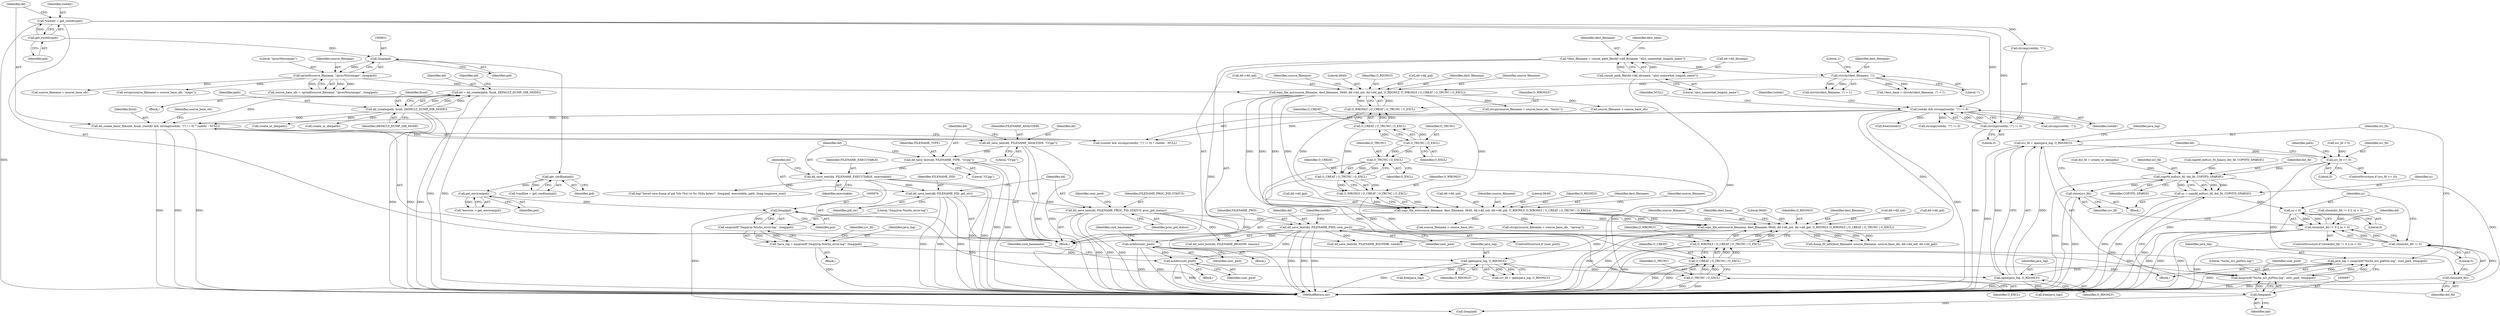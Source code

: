 digraph "0_abrt_17cb66b13997b0159b4253b3f5722db79f476d68@API" {
"1000999" [label="(Call,src_fd = open(java_log, O_RDONLY))"];
"1001001" [label="(Call,open(java_log, O_RDONLY))"];
"1000991" [label="(Call,java_log = xasprintf(\"%s/hs_err_pid%lu.log\", user_pwd, (long)pid))"];
"1000993" [label="(Call,xasprintf(\"%s/hs_err_pid%lu.log\", user_pwd, (long)pid))"];
"1000788" [label="(Call,dd_save_text(dd, FILENAME_PWD, user_pwd))"];
"1000782" [label="(Call,dd_save_text(dd, FILENAME_PROC_PID_STATUS, proc_pid_status))"];
"1000778" [label="(Call,dd_save_text(dd, FILENAME_PID, pid_str))"];
"1000774" [label="(Call,dd_save_text(dd, FILENAME_EXECUTABLE, executable))"];
"1000770" [label="(Call,dd_save_text(dd, FILENAME_TYPE, \"CCpp\"))"];
"1000766" [label="(Call,dd_save_text(dd, FILENAME_ANALYZER, \"CCpp\"))"];
"1000630" [label="(Call,dd_create_basic_files(dd, fsuid, (rootdir && strcmp(rootdir, \"/\") != 0) ? rootdir : NULL))"];
"1000616" [label="(Call,dd = dd_create(path, fsuid, DEFAULT_DUMP_DIR_MODE))"];
"1000618" [label="(Call,dd_create(path, fsuid, DEFAULT_DUMP_DIR_MODE))"];
"1000634" [label="(Call,rootdir && strcmp(rootdir, \"/\") != 0)"];
"1000626" [label="(Call,*rootdir = get_rootdir(pid))"];
"1000628" [label="(Call,get_rootdir(pid))"];
"1000636" [label="(Call,strcmp(rootdir, \"/\") != 0)"];
"1000935" [label="(Call,xchdir(user_pwd))"];
"1000965" [label="(Call,xchdir(user_pwd))"];
"1000996" [label="(Call,(long)pid)"];
"1000975" [label="(Call,(long)pid)"];
"1000831" [label="(Call,get_environ(pid))"];
"1000824" [label="(Call,get_cmdline(pid))"];
"1000650" [label="(Call,(long)pid)"];
"1000981" [label="(Call,open(java_log, O_RDONLY))"];
"1000971" [label="(Call,*java_log = xasprintf(\"/tmp/jvm-%lu/hs_error.log\", (long)pid))"];
"1000973" [label="(Call,xasprintf(\"/tmp/jvm-%lu/hs_error.log\", (long)pid))"];
"1000733" [label="(Call,copy_file_ext(source_filename, dest_filename, 0640, dd->dd_uid, dd->dd_gid, O_RDONLY, O_WRONLY | O_CREAT | O_TRUNC | O_EXCL))"];
"1000707" [label="(Call,copy_file_ext(source_filename, dest_filename, 0640, dd->dd_uid, dd->dd_gid, O_RDONLY, O_WRONLY | O_CREAT | O_TRUNC | O_EXCL))"];
"1000681" [label="(Call,copy_file_ext(source_filename, dest_filename, 0640, dd->dd_uid, dd->dd_gid, O_RDONLY, O_WRONLY | O_CREAT | O_TRUNC | O_EXCL))"];
"1000647" [label="(Call,sprintf(source_filename, \"/proc/%lu/smaps\", (long)pid))"];
"1000669" [label="(Call,strrchr(dest_filename, '/'))"];
"1000658" [label="(Call,*dest_filename = concat_path_file(dd->dd_dirname, \"also_somewhat_longish_name\"))"];
"1000660" [label="(Call,concat_path_file(dd->dd_dirname, \"also_somewhat_longish_name\"))"];
"1000692" [label="(Call,O_WRONLY | O_CREAT | O_TRUNC | O_EXCL)"];
"1000694" [label="(Call,O_CREAT | O_TRUNC | O_EXCL)"];
"1000696" [label="(Call,O_TRUNC | O_EXCL)"];
"1000718" [label="(Call,O_WRONLY | O_CREAT | O_TRUNC | O_EXCL)"];
"1000720" [label="(Call,O_CREAT | O_TRUNC | O_EXCL)"];
"1000722" [label="(Call,O_TRUNC | O_EXCL)"];
"1000744" [label="(Call,O_WRONLY | O_CREAT | O_TRUNC | O_EXCL)"];
"1000746" [label="(Call,O_CREAT | O_TRUNC | O_EXCL)"];
"1000748" [label="(Call,O_TRUNC | O_EXCL)"];
"1001007" [label="(Call,src_fd >= 0)"];
"1001024" [label="(Call,copyfd_eof(src_fd, dst_fd, COPYFD_SPARSE))"];
"1001022" [label="(Call,sz = copyfd_eof(src_fd, dst_fd, COPYFD_SPARSE))"];
"1001034" [label="(Call,sz < 0)"];
"1001029" [label="(Call,close(dst_fd) != 0 || sz < 0)"];
"1001031" [label="(Call,close(dst_fd))"];
"1001030" [label="(Call,close(dst_fd) != 0)"];
"1001043" [label="(Call,close(src_fd))"];
"1001029" [label="(Call,close(dst_fd) != 0 || sz < 0)"];
"1000797" [label="(Call,strcmp(rootdir, \"/\"))"];
"1000711" [label="(Call,dd->dd_uid)"];
"1000723" [label="(Identifier,O_TRUNC)"];
"1000667" [label="(Identifier,dest_base)"];
"1000699" [label="(Call,strcpy(source_filename + source_base_ofs, \"limits\"))"];
"1001007" [label="(Call,src_fd >= 0)"];
"1000681" [label="(Call,copy_file_ext(source_filename, dest_filename, 0640, dd->dd_uid, dd->dd_gid, O_RDONLY, O_WRONLY | O_CREAT | O_TRUNC | O_EXCL))"];
"1000822" [label="(Call,*cmdline = get_cmdline(pid))"];
"1000672" [label="(Literal,1)"];
"1000661" [label="(Call,dd->dd_dirname)"];
"1000628" [label="(Call,get_rootdir(pid))"];
"1000829" [label="(Call,*environ = get_environ(pid))"];
"1001022" [label="(Call,sz = copyfd_eof(src_fd, dst_fd, COPYFD_SPARSE))"];
"1000994" [label="(Literal,\"%s/hs_err_pid%lu.log\")"];
"1000694" [label="(Call,O_CREAT | O_TRUNC | O_EXCL)"];
"1001031" [label="(Call,close(dst_fd))"];
"1000977" [label="(Identifier,pid)"];
"1000684" [label="(Literal,0640)"];
"1000691" [label="(Identifier,O_RDONLY)"];
"1000635" [label="(Identifier,rootdir)"];
"1001034" [label="(Call,sz < 0)"];
"1001023" [label="(Identifier,sz)"];
"1001046" [label="(Identifier,dd)"];
"1000789" [label="(Identifier,dd)"];
"1000815" [label="(Call,dd_save_text(dd, FILENAME_REASON, reason))"];
"1000734" [label="(Identifier,source_filename)"];
"1000752" [label="(Identifier,dest_base)"];
"1001027" [label="(Identifier,COPYFD_SPARSE)"];
"1001035" [label="(Identifier,sz)"];
"1001002" [label="(Identifier,java_log)"];
"1000791" [label="(Identifier,user_pwd)"];
"1000771" [label="(Identifier,dd)"];
"1000749" [label="(Identifier,O_TRUNC)"];
"1001043" [label="(Call,close(src_fd))"];
"1001036" [label="(Literal,0)"];
"1000688" [label="(Call,dd->dd_gid)"];
"1000658" [label="(Call,*dest_filename = concat_path_file(dd->dd_dirname, \"also_somewhat_longish_name\"))"];
"1000793" [label="(Identifier,rootdir)"];
"1000748" [label="(Call,O_TRUNC | O_EXCL)"];
"1000632" [label="(Identifier,fsuid)"];
"1000882" [label="(Call,close(dst_fd) != 0 || sz < 0)"];
"1000785" [label="(Identifier,proc_pid_status)"];
"1000726" [label="(Call,source_filename + source_base_ofs)"];
"1001039" [label="(Identifier,dd)"];
"1000776" [label="(Identifier,FILENAME_EXECUTABLE)"];
"1000736" [label="(Literal,0640)"];
"1001180" [label="(MethodReturn,int)"];
"1000968" [label="(Identifier,core_basename)"];
"1000683" [label="(Identifier,dest_filename)"];
"1000650" [label="(Call,(long)pid)"];
"1000666" [label="(Call,*dest_base = strrchr(dest_filename, '/') + 1)"];
"1000620" [label="(Identifier,fsuid)"];
"1000965" [label="(Call,xchdir(user_pwd))"];
"1000645" [label="(Call,source_base_ofs = sprintf(source_filename, \"/proc/%lu/smaps\", (long)pid))"];
"1000787" [label="(Identifier,user_pwd)"];
"1000934" [label="(Block,)"];
"1000634" [label="(Call,rootdir && strcmp(rootdir, \"/\") != 0)"];
"1000630" [label="(Call,dd_create_basic_files(dd, fsuid, (rootdir && strcmp(rootdir, \"/\") != 0) ? rootdir : NULL))"];
"1000770" [label="(Call,dd_save_text(dd, FILENAME_TYPE, \"CCpp\"))"];
"1000995" [label="(Identifier,user_pwd)"];
"1000780" [label="(Identifier,FILENAME_PID)"];
"1000769" [label="(Literal,\"CCpp\")"];
"1000996" [label="(Call,(long)pid)"];
"1000640" [label="(Literal,0)"];
"1000980" [label="(Identifier,src_fd)"];
"1000766" [label="(Call,dd_save_text(dd, FILENAME_ANALYZER, \"CCpp\"))"];
"1000983" [label="(Identifier,O_RDONLY)"];
"1000788" [label="(Call,dd_save_text(dd, FILENAME_PWD, user_pwd))"];
"1000708" [label="(Identifier,source_filename)"];
"1000774" [label="(Call,dd_save_text(dd, FILENAME_EXECUTABLE, executable))"];
"1001009" [label="(Literal,0)"];
"1001010" [label="(Block,)"];
"1000637" [label="(Call,strcmp(rootdir, \"/\"))"];
"1001001" [label="(Call,open(java_log, O_RDONLY))"];
"1000623" [label="(Identifier,dd)"];
"1000746" [label="(Call,O_CREAT | O_TRUNC | O_EXCL)"];
"1000831" [label="(Call,get_environ(pid))"];
"1001026" [label="(Identifier,dst_fd)"];
"1001000" [label="(Identifier,src_fd)"];
"1000744" [label="(Call,O_WRONLY | O_CREAT | O_TRUNC | O_EXCL)"];
"1000825" [label="(Identifier,pid)"];
"1000636" [label="(Call,strcmp(rootdir, \"/\") != 0)"];
"1000998" [label="(Identifier,pid)"];
"1000618" [label="(Call,dd_create(path, fsuid, DEFAULT_DUMP_DIR_MODE))"];
"1000990" [label="(Block,)"];
"1000964" [label="(Block,)"];
"1000633" [label="(Call,(rootdir && strcmp(rootdir, \"/\") != 0) ? rootdir : NULL)"];
"1000617" [label="(Identifier,dd)"];
"1000697" [label="(Identifier,O_TRUNC)"];
"1000772" [label="(Identifier,FILENAME_TYPE)"];
"1000642" [label="(Identifier,NULL)"];
"1000671" [label="(Literal,'/')"];
"1001017" [label="(Call,dst_fd = create_or_die(path))"];
"1000682" [label="(Identifier,source_filename)"];
"1000972" [label="(Identifier,java_log)"];
"1000669" [label="(Call,strrchr(dest_filename, '/'))"];
"1000867" [label="(Call,create_or_die(path))"];
"1000674" [label="(Call,source_filename + source_base_ofs)"];
"1001008" [label="(Identifier,src_fd)"];
"1000719" [label="(Identifier,O_WRONLY)"];
"1000733" [label="(Call,copy_file_ext(source_filename, dest_filename, 0640, dd->dd_uid, dd->dd_gid, O_RDONLY, O_WRONLY | O_CREAT | O_TRUNC | O_EXCL))"];
"1001044" [label="(Identifier,src_fd)"];
"1000992" [label="(Identifier,java_log)"];
"1000710" [label="(Literal,0640)"];
"1000901" [label="(Call,create_or_die(path))"];
"1000750" [label="(Identifier,O_EXCL)"];
"1000659" [label="(Identifier,dest_filename)"];
"1000695" [label="(Identifier,O_CREAT)"];
"1000664" [label="(Literal,\"also_somewhat_longish_name\")"];
"1001030" [label="(Call,close(dst_fd) != 0)"];
"1001005" [label="(Identifier,java_log)"];
"1000778" [label="(Call,dd_save_text(dd, FILENAME_PID, pid_str))"];
"1000767" [label="(Identifier,dd)"];
"1001024" [label="(Call,copyfd_eof(src_fd, dst_fd, COPYFD_SPARSE))"];
"1000685" [label="(Call,dd->dd_uid)"];
"1000969" [label="(Block,)"];
"1000777" [label="(Identifier,executable)"];
"1000631" [label="(Identifier,dd)"];
"1000616" [label="(Call,dd = dd_create(path, fsuid, DEFAULT_DUMP_DIR_MODE))"];
"1001004" [label="(Call,free(java_log))"];
"1000743" [label="(Identifier,O_RDONLY)"];
"1000982" [label="(Identifier,java_log)"];
"1000692" [label="(Call,O_WRONLY | O_CREAT | O_TRUNC | O_EXCL)"];
"1000696" [label="(Call,O_TRUNC | O_EXCL)"];
"1000974" [label="(Literal,\"/tmp/jvm-%lu/hs_error.log\")"];
"1000722" [label="(Call,O_TRUNC | O_EXCL)"];
"1001025" [label="(Identifier,src_fd)"];
"1000966" [label="(Identifier,user_pwd)"];
"1000629" [label="(Identifier,pid)"];
"1000701" [label="(Identifier,source_filename)"];
"1000724" [label="(Identifier,O_EXCL)"];
"1000627" [label="(Identifier,rootdir)"];
"1000779" [label="(Identifier,dd)"];
"1000991" [label="(Call,java_log = xasprintf(\"%s/hs_err_pid%lu.log\", user_pwd, (long)pid))"];
"1001033" [label="(Literal,0)"];
"1000824" [label="(Call,get_cmdline(pid))"];
"1000626" [label="(Call,*rootdir = get_rootdir(pid))"];
"1000721" [label="(Identifier,O_CREAT)"];
"1000718" [label="(Call,O_WRONLY | O_CREAT | O_TRUNC | O_EXCL)"];
"1000725" [label="(Call,strcpy(source_filename + source_base_ofs, \"cgroup\"))"];
"1000872" [label="(Call,copyfd_eof(src_fd_binary, dst_fd, COPYFD_SPARSE))"];
"1001003" [label="(Identifier,O_RDONLY)"];
"1000670" [label="(Identifier,dest_filename)"];
"1000673" [label="(Call,strcpy(source_filename + source_base_ofs, \"maps\"))"];
"1000660" [label="(Call,concat_path_file(dd->dd_dirname, \"also_somewhat_longish_name\"))"];
"1000979" [label="(Call,src_fd = open(java_log, O_RDONLY))"];
"1000832" [label="(Identifier,pid)"];
"1000717" [label="(Identifier,O_RDONLY)"];
"1000646" [label="(Identifier,source_base_ofs)"];
"1000783" [label="(Identifier,dd)"];
"1000768" [label="(Identifier,FILENAME_ANALYZER)"];
"1000720" [label="(Call,O_CREAT | O_TRUNC | O_EXCL)"];
"1000624" [label="(Block,)"];
"1000935" [label="(Call,xchdir(user_pwd))"];
"1001076" [label="(Call,(long)pid)"];
"1000709" [label="(Identifier,dest_filename)"];
"1000700" [label="(Call,source_filename + source_base_ofs)"];
"1000993" [label="(Call,xasprintf(\"%s/hs_err_pid%lu.log\", user_pwd, (long)pid))"];
"1000619" [label="(Identifier,path)"];
"1001074" [label="(Call,log(\"Saved core dump of pid %lu (%s) to %s (%llu bytes)\", (long)pid, executable, path, (long long)core_size))"];
"1000773" [label="(Literal,\"CCpp\")"];
"1001013" [label="(Identifier,path)"];
"1001028" [label="(ControlStructure,if (close(dst_fd) != 0 || sz < 0))"];
"1000781" [label="(Identifier,pid_str)"];
"1000641" [label="(Identifier,rootdir)"];
"1000648" [label="(Identifier,source_filename)"];
"1000973" [label="(Call,xasprintf(\"/tmp/jvm-%lu/hs_error.log\", (long)pid))"];
"1000786" [label="(ControlStructure,if (user_pwd))"];
"1001112" [label="(Call,free(rootdir))"];
"1000727" [label="(Identifier,source_filename)"];
"1000796" [label="(Call,strcmp(rootdir, \"/\") != 0)"];
"1000652" [label="(Identifier,pid)"];
"1000987" [label="(Call,src_fd < 0)"];
"1000145" [label="(Block,)"];
"1000775" [label="(Identifier,dd)"];
"1000714" [label="(Call,dd->dd_gid)"];
"1000938" [label="(Identifier,core_basename)"];
"1000649" [label="(Literal,\"/proc/%lu/smaps\")"];
"1000693" [label="(Identifier,O_WRONLY)"];
"1000647" [label="(Call,sprintf(source_filename, \"/proc/%lu/smaps\", (long)pid))"];
"1000784" [label="(Identifier,FILENAME_PROC_PID_STATUS)"];
"1000999" [label="(Call,src_fd = open(java_log, O_RDONLY))"];
"1000668" [label="(Call,strrchr(dest_filename, '/') + 1)"];
"1000975" [label="(Call,(long)pid)"];
"1001006" [label="(ControlStructure,if (src_fd >= 0))"];
"1000790" [label="(Identifier,FILENAME_PWD)"];
"1000754" [label="(Call,dump_fd_info(dest_filename, source_filename, source_base_ofs, dd->dd_uid, dd->dd_gid))"];
"1000621" [label="(Identifier,DEFAULT_DUMP_DIR_MODE)"];
"1000735" [label="(Identifier,dest_filename)"];
"1000707" [label="(Call,copy_file_ext(source_filename, dest_filename, 0640, dd->dd_uid, dd->dd_gid, O_RDONLY, O_WRONLY | O_CREAT | O_TRUNC | O_EXCL))"];
"1000936" [label="(Identifier,user_pwd)"];
"1001032" [label="(Identifier,dst_fd)"];
"1000698" [label="(Identifier,O_EXCL)"];
"1000745" [label="(Identifier,O_WRONLY)"];
"1000801" [label="(Call,dd_save_text(dd, FILENAME_ROOTDIR, rootdir))"];
"1000747" [label="(Identifier,O_CREAT)"];
"1000981" [label="(Call,open(java_log, O_RDONLY))"];
"1000782" [label="(Call,dd_save_text(dd, FILENAME_PROC_PID_STATUS, proc_pid_status))"];
"1000971" [label="(Call,*java_log = xasprintf(\"/tmp/jvm-%lu/hs_error.log\", (long)pid))"];
"1000737" [label="(Call,dd->dd_uid)"];
"1000984" [label="(Call,free(java_log))"];
"1000740" [label="(Call,dd->dd_gid)"];
"1000999" -> "1000990"  [label="AST: "];
"1000999" -> "1001001"  [label="CFG: "];
"1001000" -> "1000999"  [label="AST: "];
"1001001" -> "1000999"  [label="AST: "];
"1001005" -> "1000999"  [label="CFG: "];
"1000999" -> "1001180"  [label="DDG: "];
"1001001" -> "1000999"  [label="DDG: "];
"1001001" -> "1000999"  [label="DDG: "];
"1000999" -> "1001007"  [label="DDG: "];
"1001001" -> "1001003"  [label="CFG: "];
"1001002" -> "1001001"  [label="AST: "];
"1001003" -> "1001001"  [label="AST: "];
"1001001" -> "1001180"  [label="DDG: "];
"1000991" -> "1001001"  [label="DDG: "];
"1000981" -> "1001001"  [label="DDG: "];
"1001001" -> "1001004"  [label="DDG: "];
"1000991" -> "1000990"  [label="AST: "];
"1000991" -> "1000993"  [label="CFG: "];
"1000992" -> "1000991"  [label="AST: "];
"1000993" -> "1000991"  [label="AST: "];
"1001000" -> "1000991"  [label="CFG: "];
"1000991" -> "1001180"  [label="DDG: "];
"1000993" -> "1000991"  [label="DDG: "];
"1000993" -> "1000991"  [label="DDG: "];
"1000993" -> "1000991"  [label="DDG: "];
"1000993" -> "1000996"  [label="CFG: "];
"1000994" -> "1000993"  [label="AST: "];
"1000995" -> "1000993"  [label="AST: "];
"1000996" -> "1000993"  [label="AST: "];
"1000993" -> "1001180"  [label="DDG: "];
"1000788" -> "1000993"  [label="DDG: "];
"1000935" -> "1000993"  [label="DDG: "];
"1000965" -> "1000993"  [label="DDG: "];
"1000996" -> "1000993"  [label="DDG: "];
"1000788" -> "1000786"  [label="AST: "];
"1000788" -> "1000791"  [label="CFG: "];
"1000789" -> "1000788"  [label="AST: "];
"1000790" -> "1000788"  [label="AST: "];
"1000791" -> "1000788"  [label="AST: "];
"1000793" -> "1000788"  [label="CFG: "];
"1000788" -> "1001180"  [label="DDG: "];
"1000788" -> "1001180"  [label="DDG: "];
"1000788" -> "1001180"  [label="DDG: "];
"1000782" -> "1000788"  [label="DDG: "];
"1000788" -> "1000801"  [label="DDG: "];
"1000788" -> "1000815"  [label="DDG: "];
"1000788" -> "1000935"  [label="DDG: "];
"1000788" -> "1000965"  [label="DDG: "];
"1000782" -> "1000624"  [label="AST: "];
"1000782" -> "1000785"  [label="CFG: "];
"1000783" -> "1000782"  [label="AST: "];
"1000784" -> "1000782"  [label="AST: "];
"1000785" -> "1000782"  [label="AST: "];
"1000787" -> "1000782"  [label="CFG: "];
"1000782" -> "1001180"  [label="DDG: "];
"1000782" -> "1001180"  [label="DDG: "];
"1000782" -> "1001180"  [label="DDG: "];
"1000778" -> "1000782"  [label="DDG: "];
"1000782" -> "1000801"  [label="DDG: "];
"1000782" -> "1000815"  [label="DDG: "];
"1000778" -> "1000624"  [label="AST: "];
"1000778" -> "1000781"  [label="CFG: "];
"1000779" -> "1000778"  [label="AST: "];
"1000780" -> "1000778"  [label="AST: "];
"1000781" -> "1000778"  [label="AST: "];
"1000783" -> "1000778"  [label="CFG: "];
"1000778" -> "1001180"  [label="DDG: "];
"1000778" -> "1001180"  [label="DDG: "];
"1000778" -> "1001180"  [label="DDG: "];
"1000774" -> "1000778"  [label="DDG: "];
"1000774" -> "1000624"  [label="AST: "];
"1000774" -> "1000777"  [label="CFG: "];
"1000775" -> "1000774"  [label="AST: "];
"1000776" -> "1000774"  [label="AST: "];
"1000777" -> "1000774"  [label="AST: "];
"1000779" -> "1000774"  [label="CFG: "];
"1000774" -> "1001180"  [label="DDG: "];
"1000774" -> "1001180"  [label="DDG: "];
"1000770" -> "1000774"  [label="DDG: "];
"1000774" -> "1001074"  [label="DDG: "];
"1000770" -> "1000624"  [label="AST: "];
"1000770" -> "1000773"  [label="CFG: "];
"1000771" -> "1000770"  [label="AST: "];
"1000772" -> "1000770"  [label="AST: "];
"1000773" -> "1000770"  [label="AST: "];
"1000775" -> "1000770"  [label="CFG: "];
"1000770" -> "1001180"  [label="DDG: "];
"1000770" -> "1001180"  [label="DDG: "];
"1000766" -> "1000770"  [label="DDG: "];
"1000766" -> "1000624"  [label="AST: "];
"1000766" -> "1000769"  [label="CFG: "];
"1000767" -> "1000766"  [label="AST: "];
"1000768" -> "1000766"  [label="AST: "];
"1000769" -> "1000766"  [label="AST: "];
"1000771" -> "1000766"  [label="CFG: "];
"1000766" -> "1001180"  [label="DDG: "];
"1000766" -> "1001180"  [label="DDG: "];
"1000630" -> "1000766"  [label="DDG: "];
"1000630" -> "1000624"  [label="AST: "];
"1000630" -> "1000633"  [label="CFG: "];
"1000631" -> "1000630"  [label="AST: "];
"1000632" -> "1000630"  [label="AST: "];
"1000633" -> "1000630"  [label="AST: "];
"1000646" -> "1000630"  [label="CFG: "];
"1000630" -> "1001180"  [label="DDG: "];
"1000630" -> "1001180"  [label="DDG: "];
"1000630" -> "1001180"  [label="DDG: "];
"1000616" -> "1000630"  [label="DDG: "];
"1000618" -> "1000630"  [label="DDG: "];
"1000634" -> "1000630"  [label="DDG: "];
"1000616" -> "1000145"  [label="AST: "];
"1000616" -> "1000618"  [label="CFG: "];
"1000617" -> "1000616"  [label="AST: "];
"1000618" -> "1000616"  [label="AST: "];
"1000623" -> "1000616"  [label="CFG: "];
"1000616" -> "1001180"  [label="DDG: "];
"1000616" -> "1001180"  [label="DDG: "];
"1000618" -> "1000616"  [label="DDG: "];
"1000618" -> "1000616"  [label="DDG: "];
"1000618" -> "1000616"  [label="DDG: "];
"1000618" -> "1000621"  [label="CFG: "];
"1000619" -> "1000618"  [label="AST: "];
"1000620" -> "1000618"  [label="AST: "];
"1000621" -> "1000618"  [label="AST: "];
"1000618" -> "1001180"  [label="DDG: "];
"1000618" -> "1001180"  [label="DDG: "];
"1000618" -> "1001180"  [label="DDG: "];
"1000618" -> "1000867"  [label="DDG: "];
"1000618" -> "1000901"  [label="DDG: "];
"1000634" -> "1000633"  [label="AST: "];
"1000634" -> "1000635"  [label="CFG: "];
"1000634" -> "1000636"  [label="CFG: "];
"1000635" -> "1000634"  [label="AST: "];
"1000636" -> "1000634"  [label="AST: "];
"1000641" -> "1000634"  [label="CFG: "];
"1000642" -> "1000634"  [label="CFG: "];
"1000634" -> "1001180"  [label="DDG: "];
"1000626" -> "1000634"  [label="DDG: "];
"1000636" -> "1000634"  [label="DDG: "];
"1000636" -> "1000634"  [label="DDG: "];
"1000634" -> "1000633"  [label="DDG: "];
"1000634" -> "1000796"  [label="DDG: "];
"1000634" -> "1000797"  [label="DDG: "];
"1000634" -> "1000801"  [label="DDG: "];
"1000634" -> "1001112"  [label="DDG: "];
"1000626" -> "1000624"  [label="AST: "];
"1000626" -> "1000628"  [label="CFG: "];
"1000627" -> "1000626"  [label="AST: "];
"1000628" -> "1000626"  [label="AST: "];
"1000631" -> "1000626"  [label="CFG: "];
"1000626" -> "1001180"  [label="DDG: "];
"1000628" -> "1000626"  [label="DDG: "];
"1000626" -> "1000636"  [label="DDG: "];
"1000626" -> "1000637"  [label="DDG: "];
"1000628" -> "1000629"  [label="CFG: "];
"1000629" -> "1000628"  [label="AST: "];
"1000628" -> "1000650"  [label="DDG: "];
"1000636" -> "1000640"  [label="CFG: "];
"1000637" -> "1000636"  [label="AST: "];
"1000640" -> "1000636"  [label="AST: "];
"1000636" -> "1001180"  [label="DDG: "];
"1000935" -> "1000934"  [label="AST: "];
"1000935" -> "1000936"  [label="CFG: "];
"1000936" -> "1000935"  [label="AST: "];
"1000938" -> "1000935"  [label="CFG: "];
"1000935" -> "1001180"  [label="DDG: "];
"1000935" -> "1001180"  [label="DDG: "];
"1000935" -> "1000965"  [label="DDG: "];
"1000965" -> "1000964"  [label="AST: "];
"1000965" -> "1000966"  [label="CFG: "];
"1000966" -> "1000965"  [label="AST: "];
"1000968" -> "1000965"  [label="CFG: "];
"1000965" -> "1001180"  [label="DDG: "];
"1000965" -> "1001180"  [label="DDG: "];
"1000996" -> "1000998"  [label="CFG: "];
"1000997" -> "1000996"  [label="AST: "];
"1000998" -> "1000996"  [label="AST: "];
"1000975" -> "1000996"  [label="DDG: "];
"1000996" -> "1001076"  [label="DDG: "];
"1000975" -> "1000973"  [label="AST: "];
"1000975" -> "1000977"  [label="CFG: "];
"1000976" -> "1000975"  [label="AST: "];
"1000977" -> "1000975"  [label="AST: "];
"1000973" -> "1000975"  [label="CFG: "];
"1000975" -> "1000973"  [label="DDG: "];
"1000831" -> "1000975"  [label="DDG: "];
"1000975" -> "1001076"  [label="DDG: "];
"1000831" -> "1000829"  [label="AST: "];
"1000831" -> "1000832"  [label="CFG: "];
"1000832" -> "1000831"  [label="AST: "];
"1000829" -> "1000831"  [label="CFG: "];
"1000831" -> "1000829"  [label="DDG: "];
"1000824" -> "1000831"  [label="DDG: "];
"1000824" -> "1000822"  [label="AST: "];
"1000824" -> "1000825"  [label="CFG: "];
"1000825" -> "1000824"  [label="AST: "];
"1000822" -> "1000824"  [label="CFG: "];
"1000824" -> "1000822"  [label="DDG: "];
"1000650" -> "1000824"  [label="DDG: "];
"1000650" -> "1000647"  [label="AST: "];
"1000650" -> "1000652"  [label="CFG: "];
"1000651" -> "1000650"  [label="AST: "];
"1000652" -> "1000650"  [label="AST: "];
"1000647" -> "1000650"  [label="CFG: "];
"1000650" -> "1000647"  [label="DDG: "];
"1000981" -> "1000979"  [label="AST: "];
"1000981" -> "1000983"  [label="CFG: "];
"1000982" -> "1000981"  [label="AST: "];
"1000983" -> "1000981"  [label="AST: "];
"1000979" -> "1000981"  [label="CFG: "];
"1000981" -> "1001180"  [label="DDG: "];
"1000981" -> "1000979"  [label="DDG: "];
"1000981" -> "1000979"  [label="DDG: "];
"1000971" -> "1000981"  [label="DDG: "];
"1000733" -> "1000981"  [label="DDG: "];
"1000981" -> "1000984"  [label="DDG: "];
"1000971" -> "1000969"  [label="AST: "];
"1000971" -> "1000973"  [label="CFG: "];
"1000972" -> "1000971"  [label="AST: "];
"1000973" -> "1000971"  [label="AST: "];
"1000980" -> "1000971"  [label="CFG: "];
"1000971" -> "1001180"  [label="DDG: "];
"1000973" -> "1000971"  [label="DDG: "];
"1000973" -> "1000971"  [label="DDG: "];
"1000974" -> "1000973"  [label="AST: "];
"1000733" -> "1000624"  [label="AST: "];
"1000733" -> "1000744"  [label="CFG: "];
"1000734" -> "1000733"  [label="AST: "];
"1000735" -> "1000733"  [label="AST: "];
"1000736" -> "1000733"  [label="AST: "];
"1000737" -> "1000733"  [label="AST: "];
"1000740" -> "1000733"  [label="AST: "];
"1000743" -> "1000733"  [label="AST: "];
"1000744" -> "1000733"  [label="AST: "];
"1000752" -> "1000733"  [label="CFG: "];
"1000733" -> "1001180"  [label="DDG: "];
"1000733" -> "1001180"  [label="DDG: "];
"1000707" -> "1000733"  [label="DDG: "];
"1000707" -> "1000733"  [label="DDG: "];
"1000707" -> "1000733"  [label="DDG: "];
"1000707" -> "1000733"  [label="DDG: "];
"1000707" -> "1000733"  [label="DDG: "];
"1000744" -> "1000733"  [label="DDG: "];
"1000744" -> "1000733"  [label="DDG: "];
"1000733" -> "1000754"  [label="DDG: "];
"1000733" -> "1000754"  [label="DDG: "];
"1000733" -> "1000754"  [label="DDG: "];
"1000733" -> "1000754"  [label="DDG: "];
"1000707" -> "1000624"  [label="AST: "];
"1000707" -> "1000718"  [label="CFG: "];
"1000708" -> "1000707"  [label="AST: "];
"1000709" -> "1000707"  [label="AST: "];
"1000710" -> "1000707"  [label="AST: "];
"1000711" -> "1000707"  [label="AST: "];
"1000714" -> "1000707"  [label="AST: "];
"1000717" -> "1000707"  [label="AST: "];
"1000718" -> "1000707"  [label="AST: "];
"1000727" -> "1000707"  [label="CFG: "];
"1000681" -> "1000707"  [label="DDG: "];
"1000681" -> "1000707"  [label="DDG: "];
"1000681" -> "1000707"  [label="DDG: "];
"1000681" -> "1000707"  [label="DDG: "];
"1000681" -> "1000707"  [label="DDG: "];
"1000718" -> "1000707"  [label="DDG: "];
"1000718" -> "1000707"  [label="DDG: "];
"1000707" -> "1000725"  [label="DDG: "];
"1000707" -> "1000726"  [label="DDG: "];
"1000681" -> "1000624"  [label="AST: "];
"1000681" -> "1000692"  [label="CFG: "];
"1000682" -> "1000681"  [label="AST: "];
"1000683" -> "1000681"  [label="AST: "];
"1000684" -> "1000681"  [label="AST: "];
"1000685" -> "1000681"  [label="AST: "];
"1000688" -> "1000681"  [label="AST: "];
"1000691" -> "1000681"  [label="AST: "];
"1000692" -> "1000681"  [label="AST: "];
"1000701" -> "1000681"  [label="CFG: "];
"1000647" -> "1000681"  [label="DDG: "];
"1000669" -> "1000681"  [label="DDG: "];
"1000692" -> "1000681"  [label="DDG: "];
"1000692" -> "1000681"  [label="DDG: "];
"1000681" -> "1000699"  [label="DDG: "];
"1000681" -> "1000700"  [label="DDG: "];
"1000647" -> "1000645"  [label="AST: "];
"1000648" -> "1000647"  [label="AST: "];
"1000649" -> "1000647"  [label="AST: "];
"1000645" -> "1000647"  [label="CFG: "];
"1000647" -> "1000645"  [label="DDG: "];
"1000647" -> "1000645"  [label="DDG: "];
"1000647" -> "1000645"  [label="DDG: "];
"1000647" -> "1000673"  [label="DDG: "];
"1000647" -> "1000674"  [label="DDG: "];
"1000669" -> "1000668"  [label="AST: "];
"1000669" -> "1000671"  [label="CFG: "];
"1000670" -> "1000669"  [label="AST: "];
"1000671" -> "1000669"  [label="AST: "];
"1000672" -> "1000669"  [label="CFG: "];
"1000669" -> "1000666"  [label="DDG: "];
"1000669" -> "1000666"  [label="DDG: "];
"1000669" -> "1000668"  [label="DDG: "];
"1000669" -> "1000668"  [label="DDG: "];
"1000658" -> "1000669"  [label="DDG: "];
"1000658" -> "1000624"  [label="AST: "];
"1000658" -> "1000660"  [label="CFG: "];
"1000659" -> "1000658"  [label="AST: "];
"1000660" -> "1000658"  [label="AST: "];
"1000667" -> "1000658"  [label="CFG: "];
"1000658" -> "1001180"  [label="DDG: "];
"1000660" -> "1000658"  [label="DDG: "];
"1000660" -> "1000658"  [label="DDG: "];
"1000660" -> "1000664"  [label="CFG: "];
"1000661" -> "1000660"  [label="AST: "];
"1000664" -> "1000660"  [label="AST: "];
"1000660" -> "1001180"  [label="DDG: "];
"1000692" -> "1000694"  [label="CFG: "];
"1000693" -> "1000692"  [label="AST: "];
"1000694" -> "1000692"  [label="AST: "];
"1000694" -> "1000692"  [label="DDG: "];
"1000694" -> "1000692"  [label="DDG: "];
"1000692" -> "1000718"  [label="DDG: "];
"1000694" -> "1000696"  [label="CFG: "];
"1000695" -> "1000694"  [label="AST: "];
"1000696" -> "1000694"  [label="AST: "];
"1000696" -> "1000694"  [label="DDG: "];
"1000696" -> "1000694"  [label="DDG: "];
"1000694" -> "1000720"  [label="DDG: "];
"1000696" -> "1000698"  [label="CFG: "];
"1000697" -> "1000696"  [label="AST: "];
"1000698" -> "1000696"  [label="AST: "];
"1000696" -> "1000722"  [label="DDG: "];
"1000696" -> "1000722"  [label="DDG: "];
"1000718" -> "1000720"  [label="CFG: "];
"1000719" -> "1000718"  [label="AST: "];
"1000720" -> "1000718"  [label="AST: "];
"1000720" -> "1000718"  [label="DDG: "];
"1000720" -> "1000718"  [label="DDG: "];
"1000718" -> "1000744"  [label="DDG: "];
"1000720" -> "1000722"  [label="CFG: "];
"1000721" -> "1000720"  [label="AST: "];
"1000722" -> "1000720"  [label="AST: "];
"1000722" -> "1000720"  [label="DDG: "];
"1000722" -> "1000720"  [label="DDG: "];
"1000720" -> "1000746"  [label="DDG: "];
"1000722" -> "1000724"  [label="CFG: "];
"1000723" -> "1000722"  [label="AST: "];
"1000724" -> "1000722"  [label="AST: "];
"1000722" -> "1000748"  [label="DDG: "];
"1000722" -> "1000748"  [label="DDG: "];
"1000744" -> "1000746"  [label="CFG: "];
"1000745" -> "1000744"  [label="AST: "];
"1000746" -> "1000744"  [label="AST: "];
"1000744" -> "1001180"  [label="DDG: "];
"1000744" -> "1001180"  [label="DDG: "];
"1000746" -> "1000744"  [label="DDG: "];
"1000746" -> "1000744"  [label="DDG: "];
"1000746" -> "1000748"  [label="CFG: "];
"1000747" -> "1000746"  [label="AST: "];
"1000748" -> "1000746"  [label="AST: "];
"1000746" -> "1001180"  [label="DDG: "];
"1000746" -> "1001180"  [label="DDG: "];
"1000748" -> "1000746"  [label="DDG: "];
"1000748" -> "1000746"  [label="DDG: "];
"1000748" -> "1000750"  [label="CFG: "];
"1000749" -> "1000748"  [label="AST: "];
"1000750" -> "1000748"  [label="AST: "];
"1000748" -> "1001180"  [label="DDG: "];
"1000748" -> "1001180"  [label="DDG: "];
"1001007" -> "1001006"  [label="AST: "];
"1001007" -> "1001009"  [label="CFG: "];
"1001008" -> "1001007"  [label="AST: "];
"1001009" -> "1001007"  [label="AST: "];
"1001013" -> "1001007"  [label="CFG: "];
"1001046" -> "1001007"  [label="CFG: "];
"1001007" -> "1001180"  [label="DDG: "];
"1001007" -> "1001180"  [label="DDG: "];
"1000987" -> "1001007"  [label="DDG: "];
"1001007" -> "1001024"  [label="DDG: "];
"1001024" -> "1001022"  [label="AST: "];
"1001024" -> "1001027"  [label="CFG: "];
"1001025" -> "1001024"  [label="AST: "];
"1001026" -> "1001024"  [label="AST: "];
"1001027" -> "1001024"  [label="AST: "];
"1001022" -> "1001024"  [label="CFG: "];
"1001024" -> "1001180"  [label="DDG: "];
"1001024" -> "1001022"  [label="DDG: "];
"1001024" -> "1001022"  [label="DDG: "];
"1001024" -> "1001022"  [label="DDG: "];
"1001017" -> "1001024"  [label="DDG: "];
"1000872" -> "1001024"  [label="DDG: "];
"1001024" -> "1001031"  [label="DDG: "];
"1001024" -> "1001043"  [label="DDG: "];
"1001022" -> "1001010"  [label="AST: "];
"1001023" -> "1001022"  [label="AST: "];
"1001032" -> "1001022"  [label="CFG: "];
"1001022" -> "1001180"  [label="DDG: "];
"1001022" -> "1001180"  [label="DDG: "];
"1001022" -> "1001034"  [label="DDG: "];
"1001034" -> "1001029"  [label="AST: "];
"1001034" -> "1001036"  [label="CFG: "];
"1001035" -> "1001034"  [label="AST: "];
"1001036" -> "1001034"  [label="AST: "];
"1001029" -> "1001034"  [label="CFG: "];
"1001034" -> "1001180"  [label="DDG: "];
"1001034" -> "1001029"  [label="DDG: "];
"1001034" -> "1001029"  [label="DDG: "];
"1001029" -> "1001028"  [label="AST: "];
"1001029" -> "1001030"  [label="CFG: "];
"1001030" -> "1001029"  [label="AST: "];
"1001039" -> "1001029"  [label="CFG: "];
"1001044" -> "1001029"  [label="CFG: "];
"1001029" -> "1001180"  [label="DDG: "];
"1001029" -> "1001180"  [label="DDG: "];
"1001029" -> "1001180"  [label="DDG: "];
"1001030" -> "1001029"  [label="DDG: "];
"1001030" -> "1001029"  [label="DDG: "];
"1000882" -> "1001029"  [label="DDG: "];
"1001031" -> "1001030"  [label="AST: "];
"1001031" -> "1001032"  [label="CFG: "];
"1001032" -> "1001031"  [label="AST: "];
"1001033" -> "1001031"  [label="CFG: "];
"1001031" -> "1001180"  [label="DDG: "];
"1001031" -> "1001030"  [label="DDG: "];
"1001030" -> "1001033"  [label="CFG: "];
"1001033" -> "1001030"  [label="AST: "];
"1001035" -> "1001030"  [label="CFG: "];
"1001030" -> "1001180"  [label="DDG: "];
"1001043" -> "1001010"  [label="AST: "];
"1001043" -> "1001044"  [label="CFG: "];
"1001044" -> "1001043"  [label="AST: "];
"1001046" -> "1001043"  [label="CFG: "];
"1001043" -> "1001180"  [label="DDG: "];
"1001043" -> "1001180"  [label="DDG: "];
}
